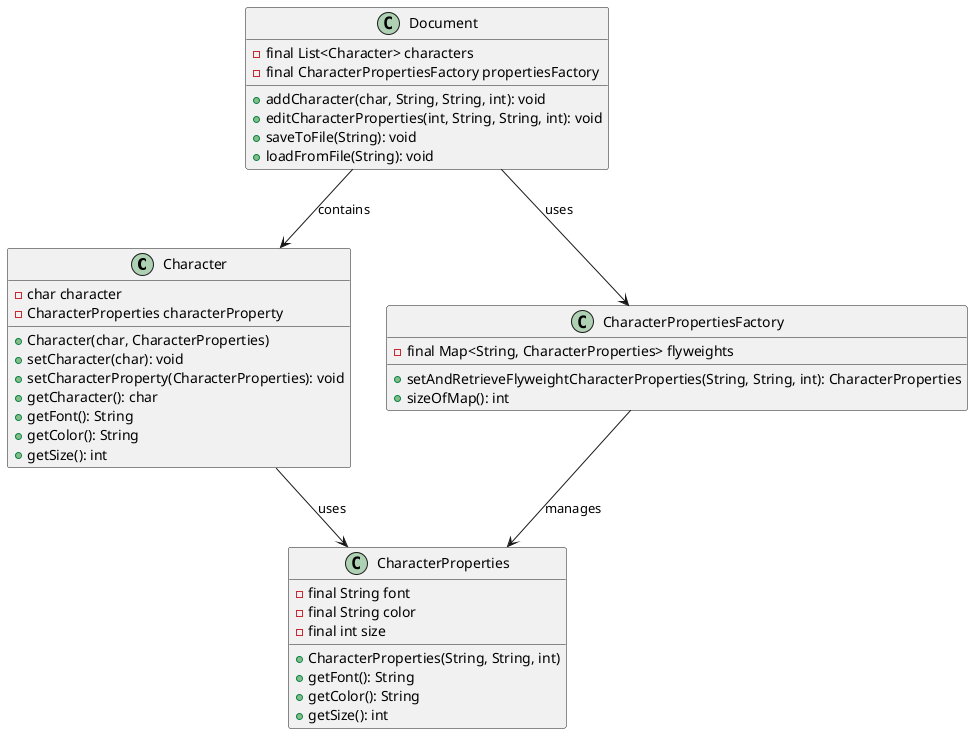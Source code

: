 @startuml
class Character {
    - char character
    - CharacterProperties characterProperty
    + Character(char, CharacterProperties)
    + setCharacter(char): void
    + setCharacterProperty(CharacterProperties): void
    + getCharacter(): char
    + getFont(): String
    + getColor(): String
    + getSize(): int
}

class CharacterProperties {
    - final String font
    - final String color
    - final int size
    + CharacterProperties(String, String, int)
    + getFont(): String
    + getColor(): String
    + getSize(): int
}

class CharacterPropertiesFactory {
    - final Map<String, CharacterProperties> flyweights
    + setAndRetrieveFlyweightCharacterProperties(String, String, int): CharacterProperties
    + sizeOfMap(): int
}

class Document {
    - final List<Character> characters
    - final CharacterPropertiesFactory propertiesFactory
    + addCharacter(char, String, String, int): void
    + editCharacterProperties(int, String, String, int): void
    + saveToFile(String): void
    + loadFromFile(String): void
}

CharacterPropertiesFactory --> CharacterProperties : manages
Character --> CharacterProperties : uses
Document --> Character : contains
Document --> CharacterPropertiesFactory : uses
@enduml
